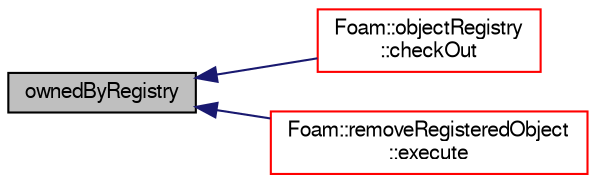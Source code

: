 digraph "ownedByRegistry"
{
  bgcolor="transparent";
  edge [fontname="FreeSans",fontsize="10",labelfontname="FreeSans",labelfontsize="10"];
  node [fontname="FreeSans",fontsize="10",shape=record];
  rankdir="LR";
  Node1087 [label="ownedByRegistry",height=0.2,width=0.4,color="black", fillcolor="grey75", style="filled", fontcolor="black"];
  Node1087 -> Node1088 [dir="back",color="midnightblue",fontsize="10",style="solid",fontname="FreeSans"];
  Node1088 [label="Foam::objectRegistry\l::checkOut",height=0.2,width=0.4,color="red",URL="$a26326.html#a0b55f69ea0e88182692871ec13dc62db",tooltip="Remove an regIOobject from registry. "];
  Node1087 -> Node1131 [dir="back",color="midnightblue",fontsize="10",style="solid",fontname="FreeSans"];
  Node1131 [label="Foam::removeRegisteredObject\l::execute",height=0.2,width=0.4,color="red",URL="$a28850.html#a61af3e60b94ae3e748f6fbac1e794af7",tooltip="Execute, currently does nothing. "];
}
